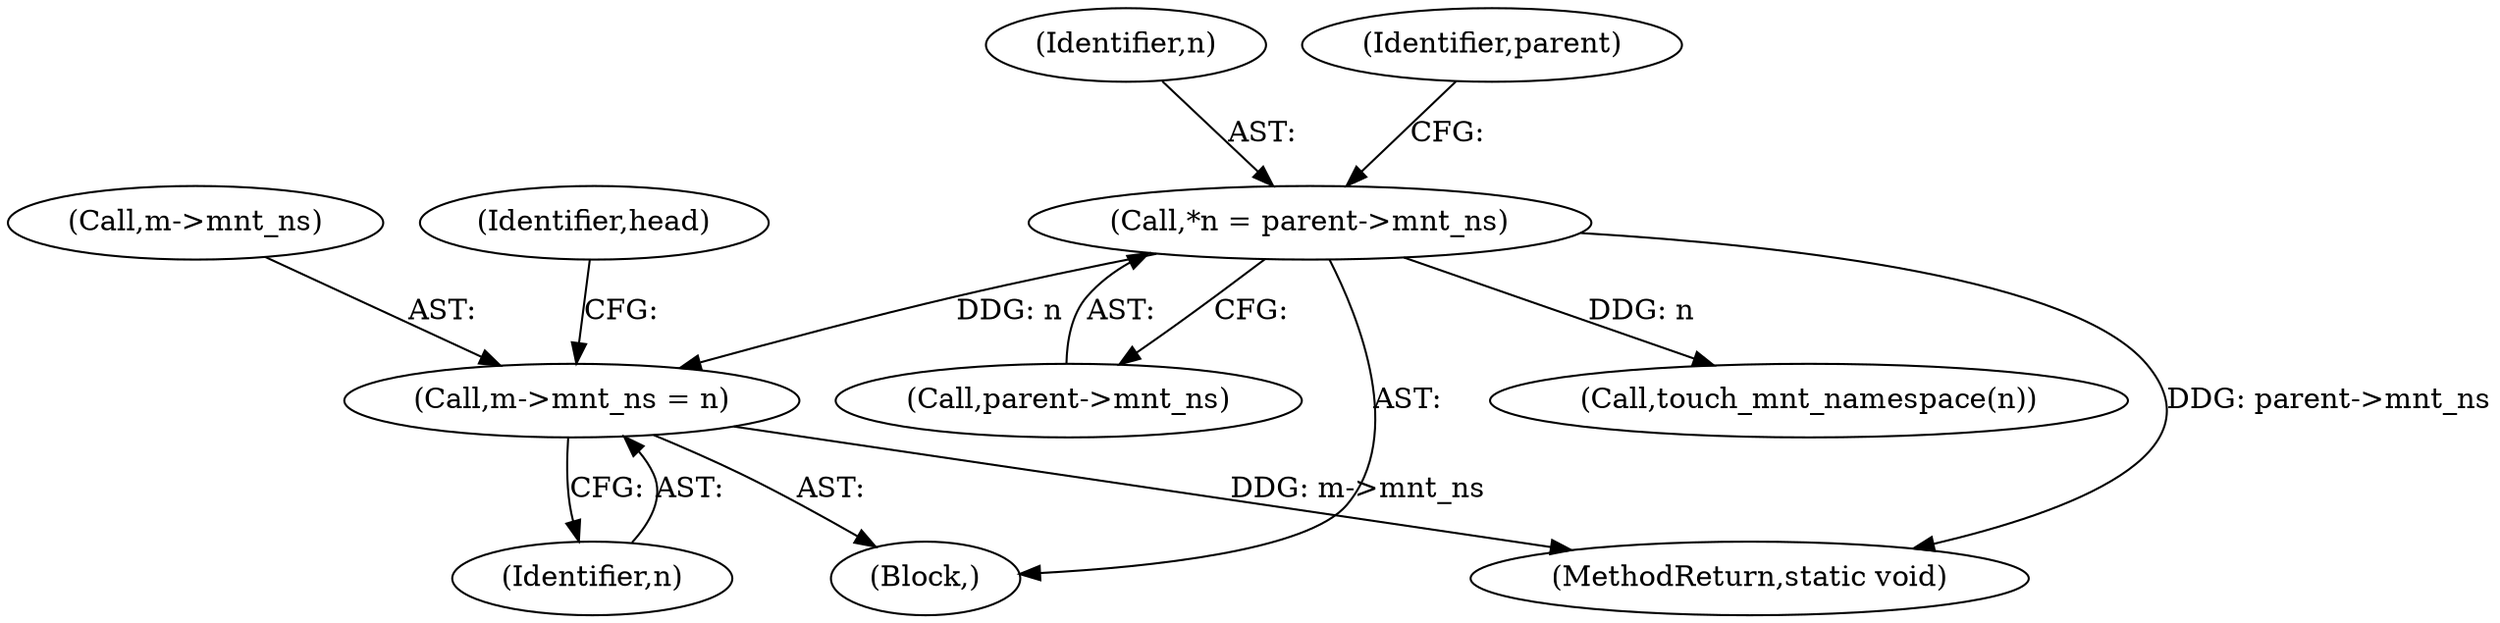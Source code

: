 digraph "0_linux_d29216842a85c7970c536108e093963f02714498_1@pointer" {
"1000130" [label="(Call,m->mnt_ns = n)"];
"1000114" [label="(Call,*n = parent->mnt_ns)"];
"1000115" [label="(Identifier,n)"];
"1000134" [label="(Identifier,n)"];
"1000131" [label="(Call,m->mnt_ns)"];
"1000114" [label="(Call,*n = parent->mnt_ns)"];
"1000159" [label="(Call,touch_mnt_namespace(n))"];
"1000103" [label="(Block,)"];
"1000161" [label="(MethodReturn,static void)"];
"1000121" [label="(Identifier,parent)"];
"1000130" [label="(Call,m->mnt_ns = n)"];
"1000116" [label="(Call,parent->mnt_ns)"];
"1000137" [label="(Identifier,head)"];
"1000130" -> "1000103"  [label="AST: "];
"1000130" -> "1000134"  [label="CFG: "];
"1000131" -> "1000130"  [label="AST: "];
"1000134" -> "1000130"  [label="AST: "];
"1000137" -> "1000130"  [label="CFG: "];
"1000130" -> "1000161"  [label="DDG: m->mnt_ns"];
"1000114" -> "1000130"  [label="DDG: n"];
"1000114" -> "1000103"  [label="AST: "];
"1000114" -> "1000116"  [label="CFG: "];
"1000115" -> "1000114"  [label="AST: "];
"1000116" -> "1000114"  [label="AST: "];
"1000121" -> "1000114"  [label="CFG: "];
"1000114" -> "1000161"  [label="DDG: parent->mnt_ns"];
"1000114" -> "1000159"  [label="DDG: n"];
}
